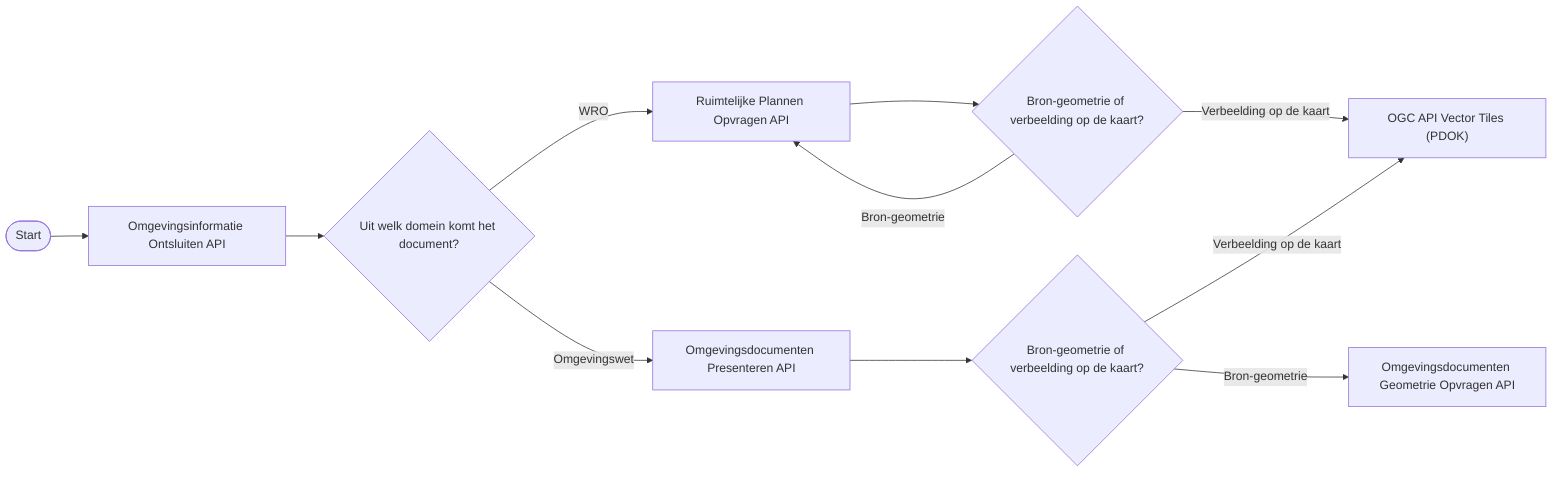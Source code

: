 flowchart LR
S(["Start"])
S --> OIS["Omgevingsinformatie Ontsluiten API"]
OIS --> Domein{"Uit welk domein komt het document?"}
Domein --> |WRO| RP["Ruimtelijke Plannen Opvragen API"]
Domein --> |Omgevingswet| Ozon["Omgevingsdocumenten Presenteren API"]
Ozon --> OzonVerbeelden{"Bron-geometrie of verbeelding op de kaart?"}
OzonVerbeelden -->|Verbeelding op de kaart| VT["OGC API Vector Tiles (PDOK)"]
OzonVerbeelden --> |Bron-geometrie| Geo["Omgevingsdocumenten Geometrie Opvragen API"]
RP --> RpVerbeelden{"Bron-geometrie of verbeelding op de kaart?"}
RpVerbeelden --> |Bron-geometrie| RP
RpVerbeelden -->|Verbeelding op de kaart| VT["OGC API Vector Tiles (PDOK)"]